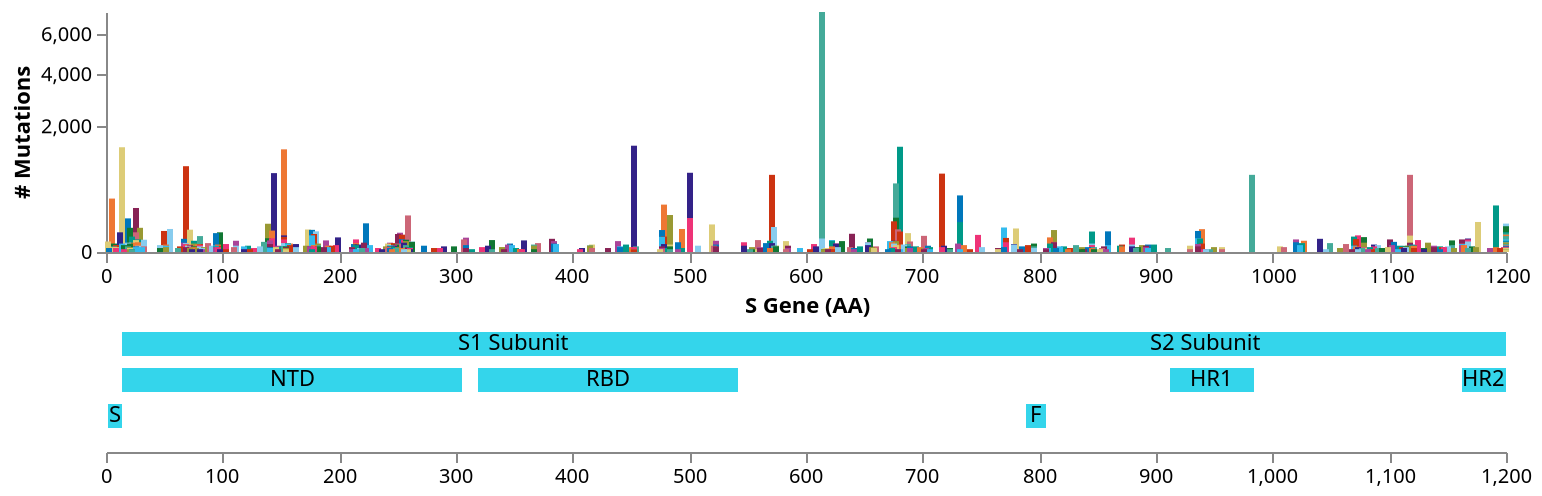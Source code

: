 {
  "$schema": "https://vega.github.io/schema/vega/v5.json",
  "description": "A basic bar chart example, with value labels shown upon mouse hover.",
  "width": 700,
  "height": 220,
  "padding": 5,

  "signals": [
    { "name": "entropyPlotHeight", "value": 120 },
    { "name": "domainPlotHeight", "value": 60 },
    { "name": "domainPlotYRange", "update": "[domainPlotHeight, 0]" },
    { "name": "domainPlotY", "update": "height - domainPlotHeight" },
    { "name": "entropyPlotYRange", "update": "[entropyPlotHeight, 0]" },
    { "name": "totalSequences", "value": 1000 },
    { "name": "posField", "value": 1 },
    {
      "name": "rectWidth",
      "update": "invert('xDetail', 3)"
    },
    { "name": "xRange", "value": [0, 1200] },
    { "name": "xLabel", "value": "S Gene (AA)" },
    { "name": "yLabel", "value": "# Mutations" },
    { "name": "detailDomain" },
    {
      "name": "hoverGroup",
      "value": null,
      "on": [
        {
          "events": "@entropybars:mouseover!",
          "update": "{group: datum.mutation}"
        },
        {
          "events": "@entropybars:mouseout!",
          "update": "null"
        }
      ]
    },
    {
      "name": "clearMutation",
      "value": true,
      "on": [
        {
          "events": "mouseup[!event.item]",
          "update": "true",
          "force": true
        }
      ]
    },
    {
      "name": "shiftMutation",
      "value": false,
      "on": [
        {
          "events": "@entropybars:click",
          "update": "event.shiftKey",
          "force": true
        }
      ]
    },
    {
      "name": "clickedMutation",
      "value": null,
      "on": [
        {
          "events": "@entropybars:click",
          "update": "{group: datum.mutation}",
          "force": true
        }
      ]
    },
    {
      "name": "clearDomain",
      "value": true,
      "on": [{ "events": "window:mousedown", "update": "true", "force": true }]
    },
    {
      "name": "shiftDomain",
      "value": false,
      "on": [
        {
          "events": "@domain_rects:click",
          "update": "event.shiftKey",
          "force": true
        }
      ]
    },
    {
      "name": "clickedDomain",
      "value": null,
      "on": [
        {
          "events": "@domain_rects:click",
          "update": "{name: datum.name}",
          "force": true
        }
      ]
    }
  ],
  "data": [
    {
      "name": "table",
      "format": {
        "type": "json"
      },
      "values": [{"group_id":3,"counts":7286,"mutation":"S|614|D|G","color":"#44aa99","mutationName":"S · D614G","pos":614},{"group_id":1557,"counts":1429,"mutation":"S|452|L|R","color":"#332288","mutationName":"S · L452R","pos":452},{"group_id":161,"counts":1401,"mutation":"S|681|P|H","color":"#009988","mutationName":"S · P681H","pos":681},{"group_id":30,"counts":1388,"mutation":"S|13|S|I","color":"#ddcc77","mutationName":"S · S13I","pos":13},{"group_id":6639,"counts":1333,"mutation":"S|152|W|C","color":"#ee7733","mutationName":"S · W152C","pos":152},{"group_id":157,"counts":931,"mutation":"S|69|HV|-","color":"#cc3311","mutationName":"S · HV69-","pos":69},{"group_id":159,"counts":794,"mutation":"S|501|N|Y","color":"#332288","mutationName":"S · N501Y","pos":501},{"group_id":158,"counts":787,"mutation":"S|144|Y|-","color":"#332288","mutationName":"S · Y144-","pos":144},{"group_id":162,"counts":777,"mutation":"S|716|T|I","color":"#cc3311","mutationName":"S · T716I","pos":716},{"group_id":160,"counts":753,"mutation":"S|570|A|D","color":"#cc3311","mutationName":"S · A570D","pos":570},{"group_id":163,"counts":753,"mutation":"S|982|S|A","color":"#44aa99","mutationName":"S · S982A","pos":982},{"group_id":164,"counts":753,"mutation":"S|1118|D|H","color":"#cc6677","mutationName":"S · D1118H","pos":1118},{"group_id":1244,"counts":595,"mutation":"S|677|Q|H","color":"#44aa99","mutationName":"S · Q677H","pos":677},{"group_id":3754,"counts":405,"mutation":"S|732|T|A","color":"#0077bb","mutationName":"S · T732A","pos":732},{"group_id":78,"counts":361,"mutation":"S|5|L|F","color":"#ee7733","mutationName":"S · L5F","pos":5},{"group_id":4653,"counts":284,"mutation":"S|478|T|K","color":"#ee7733","mutationName":"S · T478K","pos":478},{"group_id":2946,"counts":274,"mutation":"S|1191|K|N","color":"#009988","mutationName":"S · K1191N","pos":1191},{"group_id":1719,"counts":245,"mutation":"S|26|P|S","color":"#882255","mutationName":"S · P26S","pos":26},{"group_id":1895,"counts":173,"mutation":"S|484|E|K","color":"#999933","mutationName":"S · E484K","pos":484},{"group_id":2502,"counts":169,"mutation":"S|258|W|L","color":"#cc6677","mutationName":"S · W258L","pos":258},{"group_id":6868,"counts":149,"mutation":"S|677|Q|P","color":"#117733","mutationName":"S · Q677P","pos":677},{"group_id":704,"counts":146,"mutation":"S|501|N|T","color":"#ee3377","mutationName":"S · N501T","pos":501},{"group_id":2019,"counts":143,"mutation":"S|18|L|F","color":"#0077bb","mutationName":"S · L18F","pos":18},{"group_id":1933,"counts":119,"mutation":"S|675|Q|H","color":"#cc3311","mutationName":"S · Q675H","pos":675},{"group_id":2123,"counts":114,"mutation":"S|1176|V|F","color":"#ddcc77","mutationName":"S · V1176F","pos":1176},{"group_id":7144,"counts":113,"mutation":"S|732|T|S","color":"#009988","mutationName":"S · T732S","pos":732},{"group_id":1036,"counts":104,"mutation":"S|222|A|V","color":"#0077bb","mutationName":"S · A222V","pos":222},{"group_id":77,"counts":102,"mutation":"S|1228|V|L","color":"#88ccee","mutationName":"S · V1228L","pos":1228},{"group_id":2243,"counts":101,"mutation":"S|138|D|Y","color":"#999933","mutationName":"S · D138Y","pos":138},{"group_id":1479,"counts":96,"mutation":"S|520|A|S","color":"#ddcc77","mutationName":"S · A520S","pos":520},{"group_id":4242,"counts":84,"mutation":"S|1202|E|Q","color":"#117733","mutationName":"S · E1202Q","pos":1202},{"group_id":815,"counts":79,"mutation":"S|572|T|I","color":"#88ccee","mutationName":"S · T572I","pos":572},{"group_id":375,"counts":76,"mutation":"S|769|G|V","color":"#33bbee","mutationName":"S · G769V","pos":769},{"group_id":300,"counts":74,"mutation":"S|29|T|I","color":"#999933","mutationName":"S · T29I","pos":29},{"group_id":5936,"counts":74,"mutation":"S|20|T|I","color":"#117733","mutationName":"S · T20I","pos":20},{"group_id":1264,"counts":70,"mutation":"S|780|E|Q","color":"#ddcc77","mutationName":"S · E780Q","pos":780},{"group_id":368,"counts":67,"mutation":"S|54|L|F","color":"#88ccee","mutationName":"S · L54F","pos":54},{"group_id":2729,"counts":67,"mutation":"S|494|S|P","color":"#ee7733","mutationName":"S · S494P","pos":494},{"group_id":1189,"counts":66,"mutation":"S|939|S|F","color":"#ee7733","mutationName":"S · S939F","pos":939},{"group_id":4692,"counts":65,"mutation":"S|679|N|K","color":"#cc6677","mutationName":"S · N679K","pos":679},{"group_id":5235,"counts":64,"mutation":"S|173|Q|K","color":"#ddcc77","mutationName":"S · Q173K","pos":173},{"group_id":7449,"counts":63,"mutation":"S|72|G|R","color":"#ddcc77","mutationName":"S · G72R","pos":72},{"group_id":2021,"counts":62,"mutation":"S|176|L|F","color":"#0077bb","mutationName":"S · L176F","pos":176},{"group_id":315,"counts":61,"mutation":"S|477|S|N","color":"#0077bb","mutationName":"S · S477N","pos":477},{"group_id":1989,"counts":61,"mutation":"S|812|P|L","color":"#999933","mutationName":"S · P812L","pos":812},{"group_id":4652,"counts":58,"mutation":"S|142|G|S","color":"#ee7733","mutationName":"S · G142S","pos":142},{"group_id":1318,"counts":56,"mutation":"S|49|H|Y","color":"#cc3311","mutationName":"S · H49Y","pos":49},{"group_id":7231,"counts":56,"mutation":"S|936|D|N","color":"#0077bb","mutationName":"S · D936N","pos":936},{"group_id":1414,"counts":54,"mutation":"S|859|T|I","color":"#0077bb","mutationName":"S · T859I","pos":859},{"group_id":5296,"counts":54,"mutation":"S|180|E|V","color":"#88ccee","mutationName":"S · E180V","pos":180},{"group_id":172,"counts":53,"mutation":"S|845|A|S","color":"#009988","mutationName":"S · A845S","pos":845},{"group_id":4271,"counts":53,"mutation":"S|681|P|R","color":"#cc3311","mutationName":"S · P681R","pos":681},{"group_id":1462,"counts":50,"mutation":"S|1264|V|L","color":"#009988","mutationName":"S · V1264L","pos":1264},{"group_id":216,"counts":49,"mutation":"S|12|S|F","color":"#332288","mutationName":"S · S12F","pos":12},{"group_id":1149,"counts":49,"mutation":"S|98|S|F","color":"#117733","mutationName":"S · S98F","pos":98},{"group_id":3812,"counts":49,"mutation":"S|26|P|L","color":"#cc6677","mutationName":"S · P26L","pos":26},{"group_id":6325,"counts":47,"mutation":"S|252|G|V","color":"#aa4499","mutationName":"S · G252V","pos":252},{"group_id":31,"counts":45,"mutation":"S|95|T|I","color":"#0077bb","mutationName":"S · T95I","pos":95},{"group_id":1229,"counts":45,"mutation":"S|688|A|V","color":"#ddcc77","mutationName":"S · A688V","pos":688},{"group_id":4927,"counts":43,"mutation":"S|1252|S|F","color":"#44aa99","mutationName":"S · S1252F","pos":1252},{"group_id":111,"counts":42,"mutation":"S|640|S|F","color":"#882255","mutationName":"S · S640F","pos":640},{"group_id":3987,"counts":41,"mutation":"S|178|D|N","color":"#cc3311","mutationName":"S · D178N","pos":178},{"group_id":6605,"counts":41,"mutation":"S|251|P|S","color":"#882255","mutationName":"S · P251S","pos":251},{"group_id":633,"counts":38,"mutation":"S|254|S|F","color":"#cc3311","mutationName":"S · S254F","pos":254},{"group_id":1035,"counts":38,"mutation":"S|1237|M|I","color":"#ee7733","mutationName":"S · M1237I","pos":1237},{"group_id":5743,"counts":37,"mutation":"S|747|T|I","color":"#ee3377","mutationName":"S · T747I","pos":747},{"group_id":1740,"counts":35,"mutation":"S|153|M|I","color":"#332288","mutationName":"S · M153I","pos":153},{"group_id":2214,"counts":35,"mutation":"S|1073|K|N","color":"#ee3377","mutationName":"S · K1073N","pos":1073},{"group_id":2953,"counts":35,"mutation":"S|177|M|I","color":"#33bbee","mutationName":"S · M177I","pos":177},{"group_id":5165,"counts":34,"mutation":"S|1117|T|I","color":"#ddcc77","mutationName":"S · T1117I","pos":1117},{"group_id":3110,"counts":33,"mutation":"S|701|A|V","color":"#cc6677","mutationName":"S · A701V","pos":701},{"group_id":1047,"counts":32,"mutation":"S|80|D|Y","color":"#44aa99","mutationName":"S · D80Y","pos":80},{"group_id":1118,"counts":32,"mutation":"S|1229|M|I","color":"#44aa99","mutationName":"S · M1229I","pos":1229},{"group_id":960,"counts":30,"mutation":"S|22|T|I","color":"#009988","mutationName":"S · T22I","pos":22},{"group_id":5370,"counts":30,"mutation":"S|1070|A|V","color":"#009988","mutationName":"S · A1070V","pos":1070},{"group_id":7126,"counts":30,"mutation":"S|478|T|R","color":"#cc3311","mutationName":"S · T478R","pos":478},{"group_id":1152,"counts":29,"mutation":"S|477|S|R","color":"#33bbee","mutationName":"S · S477R","pos":477},{"group_id":3671,"counts":29,"mutation":"S|152|W|L","color":"#cc3311","mutationName":"S · W152L","pos":152},{"group_id":189,"counts":28,"mutation":"S|1078|A|S","color":"#117733","mutationName":"S · A1078S","pos":1078},{"group_id":1207,"counts":27,"mutation":"S|809|P|S","color":"#ee7733","mutationName":"S · P809S","pos":809},{"group_id":5507,"counts":27,"mutation":"S|198|D|G","color":"#332288","mutationName":"S · D198G","pos":198},{"group_id":463,"counts":26,"mutation":"S|879|A|S","color":"#ee3377","mutationName":"S · A879S","pos":879},{"group_id":2134,"counts":26,"mutation":"S|308|V|L","color":"#aa4499","mutationName":"S · V308L","pos":308},{"group_id":4476,"counts":25,"mutation":"S|771|A|S","color":"#cc3311","mutationName":"S · A771S","pos":771},{"group_id":840,"counts":24,"mutation":"S|936|D|Y","color":"#33bbee","mutationName":"S · D936Y","pos":936},{"group_id":2958,"counts":24,"mutation":"S|138|D|H","color":"#117733","mutationName":"S · D138H","pos":138},{"group_id":4272,"counts":24,"mutation":"S|143|V|F","color":"#ee3377","mutationName":"S · V143F","pos":143},{"group_id":641,"counts":23,"mutation":"S|938|L|F","color":"#009988","mutationName":"S · L938F","pos":938},{"group_id":1284,"counts":23,"mutation":"S|613|Q|H","color":"#88ccee","mutationName":"S · Q613H","pos":613},{"group_id":1637,"counts":23,"mutation":"S|655|H|Y","color":"#117733","mutationName":"S · H655Y","pos":655},{"group_id":3386,"counts":23,"mutation":"S|1167|G|V","color":"#332288","mutationName":"S · G1167V","pos":1167},{"group_id":2826,"counts":22,"mutation":"S|67|A|V","color":"#0077bb","mutationName":"S · A67V","pos":67},{"group_id":3495,"counts":22,"mutation":"S|382|V|L","color":"#882255","mutationName":"S · V382L","pos":382},{"group_id":6282,"counts":22,"mutation":"S|1040|V|F","color":"#332288","mutationName":"S · V1040F","pos":1040},{"group_id":2827,"counts":21,"mutation":"S|253|D|G","color":"#0077bb","mutationName":"S · D253G","pos":253},{"group_id":7055,"counts":21,"mutation":"S|1071|Q|L","color":"#cc3311","mutationName":"S · Q1071L","pos":1071},{"group_id":52,"counts":20,"mutation":"S|307|T|I","color":"#cc6677","mutationName":"S · T307I","pos":307},{"group_id":392,"counts":20,"mutation":"S|1263|P|L","color":"#33bbee","mutationName":"S · P1263L","pos":1263},{"group_id":837,"counts":20,"mutation":"S|215|D|Y","color":"#ee3377","mutationName":"S · D215Y","pos":215},{"group_id":1348,"counts":20,"mutation":"S|1162|P|S","color":"#882255","mutationName":"S · P1162S","pos":1162},{"group_id":1460,"counts":20,"mutation":"S|27|A|S","color":"#009988","mutationName":"S · A27S","pos":27},{"group_id":2093,"counts":20,"mutation":"S|1101|H|Y","color":"#882255","mutationName":"S · H1101Y","pos":1101},{"group_id":3120,"counts":20,"mutation":"S|1020|A|S","color":"#aa4499","mutationName":"S · A1020S","pos":1020},{"group_id":3800,"counts":20,"mutation":"S|152|W|R","color":"#ee3377","mutationName":"S · W152R","pos":152},{"group_id":7781,"counts":20,"mutation":"S|1167|G|A","color":"#ee3377","mutationName":"S · G1167A","pos":1167},{"group_id":1436,"counts":19,"mutation":"S|255|S|F","color":"#ee3377","mutationName":"S · S255F","pos":255},{"group_id":1852,"counts":19,"mutation":"S|257|G|S","color":"#117733","mutationName":"S · G257S","pos":257},{"group_id":3209,"counts":19,"mutation":"S|32|F|L","color":"#88ccee","mutationName":"S · F32L","pos":32},{"group_id":217,"counts":18,"mutation":"S|330|P|S","color":"#117733","mutationName":"S · P330S","pos":330},{"group_id":411,"counts":18,"mutation":"S|1124|G|V","color":"#ee3377","mutationName":"S · G1124V","pos":1124},{"group_id":593,"counts":18,"mutation":"S|558|K|N","color":"#cc6677","mutationName":"S · K558N","pos":558},{"group_id":3867,"counts":18,"mutation":"S|622|V|F","color":"#33bbee","mutationName":"S · V622F","pos":622},{"group_id":7268,"counts":18,"mutation":"S|26|P|H","color":"#ddcc77","mutationName":"S · P26H","pos":26},{"group_id":1226,"counts":17,"mutation":"S|189|L|F","color":"#aa4499","mutationName":"S · L189F","pos":189},{"group_id":3335,"counts":17,"mutation":"S|1153|D|Y","color":"#117733","mutationName":"S · D1153Y","pos":1153},{"group_id":4163,"counts":17,"mutation":"S|141|LGV|-","color":"#aa4499","mutationName":"S · LGV141-","pos":141},{"group_id":7195,"counts":17,"mutation":"S|359|S|N","color":"#332288","mutationName":"S · S359N","pos":359},{"group_id":126,"counts":16,"mutation":"S|76|T|I","color":"#009988","mutationName":"S · T76I","pos":76},{"group_id":871,"counts":16,"mutation":"S|522|A|S","color":"#aa4499","mutationName":"S · A522S","pos":522},{"group_id":1858,"counts":16,"mutation":"S|675|Q|R","color":"#332288","mutationName":"S · Q675R","pos":675},{"group_id":2453,"counts":16,"mutation":"S|111|D|N","color":"#aa4499","mutationName":"S · D111N","pos":111},{"group_id":2530,"counts":16,"mutation":"S|622|V|I","color":"#009988","mutationName":"S · V622I","pos":622},{"group_id":4293,"counts":16,"mutation":"S|1027|T|I","color":"#ee7733","mutationName":"S · T1027I","pos":1027},{"group_id":6946,"counts":16,"mutation":"S|1236|C|S","color":"#009988","mutationName":"S · C1236S","pos":1236},{"group_id":7758,"counts":16,"mutation":"S|569|I|F","color":"#009988","mutationName":"S · I569F","pos":569},{"group_id":724,"counts":15,"mutation":"S|672|A|V","color":"#33bbee","mutationName":"S · A672V","pos":672},{"group_id":1117,"counts":15,"mutation":"S|439|N|K","color":"#aa4499","mutationName":"S · N439K","pos":439},{"group_id":2022,"counts":15,"mutation":"S|583|E|D","color":"#ddcc77","mutationName":"S · E583D","pos":583},{"group_id":2654,"counts":15,"mutation":"S|631|P|S","color":"#117733","mutationName":"S · P631S","pos":631},{"group_id":3425,"counts":15,"mutation":"S|384|P|L","color":"#aa4499","mutationName":"S · P384L","pos":384},{"group_id":3902,"counts":15,"mutation":"S|677|Q|R","color":"#999933","mutationName":"S · Q677R","pos":677},{"group_id":7156,"counts":15,"mutation":"S|257|G|V","color":"#999933","mutationName":"S · G257V","pos":257},{"group_id":251,"counts":14,"mutation":"S|262|A|S","color":"#88ccee","mutationName":"S · A262S","pos":262},{"group_id":928,"counts":14,"mutation":"S|1219|G|C","color":"#0077bb","mutationName":"S · G1219C","pos":1219},{"group_id":3091,"counts":14,"mutation":"S|2|F|L","color":"#ddcc77","mutationName":"S · F2L","pos":2},{"group_id":4407,"counts":14,"mutation":"S|689|S|I","color":"#cc6677","mutationName":"S · S689I","pos":689},{"group_id":6899,"counts":14,"mutation":"S|1168|D|G","color":"#88ccee","mutationName":"S · D1168G","pos":1168},{"group_id":39,"counts":13,"mutation":"S|1219|G|V","color":"#33bbee","mutationName":"S · G1219V","pos":1219},{"group_id":369,"counts":13,"mutation":"S|1104|V|L","color":"#0077bb","mutationName":"S · V1104L","pos":1104},{"group_id":1029,"counts":13,"mutation":"S|812|P|S","color":"#cc6677","mutationName":"S · P812S","pos":812},{"group_id":6318,"counts":13,"mutation":"S|263|A|S","color":"#117733","mutationName":"S · A263S","pos":263},{"group_id":6933,"counts":13,"mutation":"S|136|C|G","color":"#44aa99","mutationName":"S · C136G","pos":136},{"group_id":526,"counts":12,"mutation":"S|1020|A|V","color":"#0077bb","mutationName":"S · A1020V","pos":1020},{"group_id":839,"counts":12,"mutation":"S|547|T|I","color":"#ee3377","mutationName":"S · T547I","pos":547},{"group_id":1227,"counts":12,"mutation":"S|772|V|I","color":"#ee3377","mutationName":"S · V772I","pos":772},{"group_id":2471,"counts":12,"mutation":"S|653|A|V","color":"#ee3377","mutationName":"S · A653V","pos":653},{"group_id":2477,"counts":12,"mutation":"S|27|A|V","color":"#ee7733","mutationName":"S · A27V","pos":27},{"group_id":2988,"counts":12,"mutation":"S|1243|C|F","color":"#999933","mutationName":"S · C1243F","pos":1243},{"group_id":3935,"counts":12,"mutation":"S|654|E|Q","color":"#88ccee","mutationName":"S · E654Q","pos":654},{"group_id":5214,"counts":12,"mutation":"S|813|S|I","color":"#882255","mutationName":"S · S813I","pos":813},{"group_id":6840,"counts":12,"mutation":"S|490|F|S","color":"#0077bb","mutationName":"S · F490S","pos":490},{"group_id":6886,"counts":12,"mutation":"S|674|Y|F","color":"#ee7733","mutationName":"S · Y674F","pos":674},{"group_id":2270,"counts":11,"mutation":"S|221|S|L","color":"#882255","mutationName":"S · S221L","pos":221},{"group_id":3254,"counts":11,"mutation":"S|1118|D|Y","color":"#882255","mutationName":"S · D1118Y","pos":1118},{"group_id":3396,"counts":11,"mutation":"S|256|S|L","color":"#332288","mutationName":"S · S256L","pos":256},{"group_id":3805,"counts":11,"mutation":"S|22|T|N","color":"#ee7733","mutationName":"S · T22N","pos":22},{"group_id":4307,"counts":11,"mutation":"S|243|A|S","color":"#aa4499","mutationName":"S · A243S","pos":243},{"group_id":4603,"counts":11,"mutation":"S|67|A|S","color":"#aa4499","mutationName":"S · A67S","pos":67},{"group_id":4981,"counts":11,"mutation":"S|1078|A|T","color":"#999933","mutationName":"S · A1078T","pos":1078},{"group_id":5524,"counts":11,"mutation":"S|19|T|I","color":"#88ccee","mutationName":"S · T19I","pos":19},{"group_id":7226,"counts":11,"mutation":"S|1133|V|A","color":"#999933","mutationName":"S · V1133A","pos":1133},{"group_id":90,"counts":10,"mutation":"S|153|M|T","color":"#88ccee","mutationName":"S · M153T","pos":153},{"group_id":1504,"counts":10,"mutation":"S|215|D|G","color":"#ee7733","mutationName":"S · D215G","pos":215},{"group_id":1667,"counts":10,"mutation":"S|69|H|Y","color":"#88ccee","mutationName":"S · H69Y","pos":69},{"group_id":2472,"counts":10,"mutation":"S|570|A|V","color":"#332288","mutationName":"S · A570V","pos":570},{"group_id":4184,"counts":10,"mutation":"S|245|H|Y","color":"#cc3311","mutationName":"S · H245Y","pos":245},{"group_id":6157,"counts":10,"mutation":"S|88|D|H","color":"#cc6677","mutationName":"S · D88H","pos":88},{"group_id":6878,"counts":10,"mutation":"S|1026|A|S","color":"#009988","mutationName":"S · A1026S","pos":1026},{"group_id":6880,"counts":10,"mutation":"S|565|F|L","color":"#0077bb","mutationName":"S · F565L","pos":565},{"group_id":7414,"counts":10,"mutation":"S|1050|M|I","color":"#44aa99","mutationName":"S · M1050I","pos":1050},{"group_id":7666,"counts":10,"mutation":"S|370|N|S","color":"#cc6677","mutationName":"S · N370S","pos":370},{"group_id":7996,"counts":10,"mutation":"S|156|E|V","color":"#009988","mutationName":"S · E156V","pos":156},{"group_id":62,"counts":9,"mutation":"S|181|G|V","color":"#999933","mutationName":"S · G181V","pos":181},{"group_id":374,"counts":9,"mutation":"S|1162|P|L","color":"#cc6677","mutationName":"S · P1162L","pos":1162},{"group_id":1154,"counts":9,"mutation":"S|626|A|S","color":"#ee3377","mutationName":"S · A626S","pos":626},{"group_id":1365,"counts":9,"mutation":"S|731|M|I","color":"#aa4499","mutationName":"S · M731I","pos":731},{"group_id":1375,"counts":9,"mutation":"S|846|A|V","color":"#88ccee","mutationName":"S · A846V","pos":846},{"group_id":1547,"counts":9,"mutation":"S|940|S|F","color":"#cc3311","mutationName":"S · S940F","pos":940},{"group_id":1584,"counts":9,"mutation":"S|796|D|Y","color":"#117733","mutationName":"S · D796Y","pos":796},{"group_id":1689,"counts":9,"mutation":"S|75|G|V","color":"#999933","mutationName":"S · G75V","pos":75},{"group_id":1692,"counts":9,"mutation":"S|346|R|K","color":"#0077bb","mutationName":"S · R346K","pos":346},{"group_id":1706,"counts":9,"mutation":"S|241|LLA|-","color":"#ddcc77","mutationName":"S · LLA241-","pos":241},{"group_id":1731,"counts":9,"mutation":"S|384|P|S","color":"#0077bb","mutationName":"S · P384S","pos":384},{"group_id":1934,"counts":9,"mutation":"S|21|R|I","color":"#117733","mutationName":"S · R21I","pos":21},{"group_id":2090,"counts":9,"mutation":"S|157|F|L","color":"#ee7733","mutationName":"S · F157L","pos":157},{"group_id":2904,"counts":9,"mutation":"S|626|A|V","color":"#332288","mutationName":"S · A626V","pos":626},{"group_id":3049,"counts":9,"mutation":"S|676|T|I","color":"#88ccee","mutationName":"S · T676I","pos":676},{"group_id":3253,"counts":9,"mutation":"S|14|Q|H","color":"#33bbee","mutationName":"S · Q14H","pos":14},{"group_id":5578,"counts":9,"mutation":"S|251|P|H","color":"#cc6677","mutationName":"S · P251H","pos":251},{"group_id":7917,"counts":9,"mutation":"S|809|P|L","color":"#009988","mutationName":"S · P809L","pos":809},{"group_id":8284,"counts":9,"mutation":"S|6|V|I","color":"#117733","mutationName":"S · V6I","pos":6},{"group_id":8288,"counts":9,"mutation":"S|156|E|Q","color":"#33bbee","mutationName":"S · E156Q","pos":156},{"group_id":143,"counts":8,"mutation":"S|778|T|I","color":"#332288","mutationName":"S · T778I","pos":778},{"group_id":474,"counts":8,"mutation":"S|141|LGVY|-","color":"#882255","mutationName":"S · LGVY141-","pos":141},{"group_id":1258,"counts":8,"mutation":"S|687|V|I","color":"#44aa99","mutationName":"S · V687I","pos":687},{"group_id":1272,"counts":8,"mutation":"S|1163|D|Y","color":"#33bbee","mutationName":"S · D1163Y","pos":1163},{"group_id":1911,"counts":8,"mutation":"S|1063|L|F","color":"#cc6677","mutationName":"S · L1063F","pos":1063},{"group_id":1998,"counts":8,"mutation":"S|936|D|H","color":"#aa4499","mutationName":"S · D936H","pos":936},{"group_id":3327,"counts":8,"mutation":"S|213|V|L","color":"#0077bb","mutationName":"S · V213L","pos":213},{"group_id":5720,"counts":8,"mutation":"S|479|P|S","color":"#332288","mutationName":"S · P479S","pos":479},{"group_id":6068,"counts":8,"mutation":"S|1239|S|T","color":"#44aa99","mutationName":"S · S1239T","pos":1239},{"group_id":6820,"counts":8,"mutation":"S|607|Q|H","color":"#ee3377","mutationName":"S · Q607H","pos":607},{"group_id":6927,"counts":8,"mutation":"S|102|R|S","color":"#ee3377","mutationName":"S · R102S","pos":102},{"group_id":7543,"counts":8,"mutation":"S|385|T|I","color":"#33bbee","mutationName":"S · T385I","pos":385},{"group_id":7586,"counts":8,"mutation":"S|163|A|S","color":"#332288","mutationName":"S · A163S","pos":163},{"group_id":8012,"counts":8,"mutation":"S|69|H|Q","color":"#ee3377","mutationName":"S · H69Q","pos":69},{"group_id":8129,"counts":8,"mutation":"S|80|D|A","color":"#cc3311","mutationName":"S · D80A","pos":80},{"group_id":420,"counts":7,"mutation":"S|344|A|S","color":"#aa4499","mutationName":"S · A344S","pos":344},{"group_id":471,"counts":7,"mutation":"S|367|V|F","color":"#44aa99","mutationName":"S · V367F","pos":367},{"group_id":580,"counts":7,"mutation":"S|899|A|S","color":"#009988","mutationName":"S · A899S","pos":899},{"group_id":738,"counts":7,"mutation":"S|215|D|H","color":"#cc3311","mutationName":"S · D215H","pos":215},{"group_id":1356,"counts":7,"mutation":"S|70|V|F","color":"#ee7733","mutationName":"S · V70F","pos":70},{"group_id":1863,"counts":7,"mutation":"S|484|E|Q","color":"#ddcc77","mutationName":"S · E484Q","pos":484},{"group_id":2108,"counts":7,"mutation":"S|216|L|F","color":"#332288","mutationName":"S · L216F","pos":216},{"group_id":2448,"counts":7,"mutation":"S|96|E|D","color":"#ee7733","mutationName":"S · E96D","pos":96},{"group_id":2691,"counts":7,"mutation":"S|681|P|L","color":"#ee7733","mutationName":"S · P681L","pos":681},{"group_id":3042,"counts":7,"mutation":"S|78|R|M","color":"#ee7733","mutationName":"S · R78M","pos":78},{"group_id":3262,"counts":7,"mutation":"S|1120|T|I","color":"#0077bb","mutationName":"S · T1120I","pos":1120},{"group_id":3550,"counts":7,"mutation":"S|522|A|V","color":"#0077bb","mutationName":"S · A522V","pos":522},{"group_id":3611,"counts":7,"mutation":"S|684|A|V","color":"#88ccee","mutationName":"S · A684V","pos":684},{"group_id":3726,"counts":7,"mutation":"S|446|G|V","color":"#009988","mutationName":"S · G446V","pos":446},{"group_id":4093,"counts":7,"mutation":"S|879|A|V","color":"#88ccee","mutationName":"S · A879V","pos":879},{"group_id":5009,"counts":7,"mutation":"S|1087|A|S","color":"#332288","mutationName":"S · A1087S","pos":1087},{"group_id":5778,"counts":7,"mutation":"S|871|A|V","color":"#cc3311","mutationName":"S · A871V","pos":871},{"group_id":6983,"counts":7,"mutation":"S|779|Q|R","color":"#88ccee","mutationName":"S · Q779R","pos":779},{"group_id":7672,"counts":7,"mutation":"S|249|L|S","color":"#117733","mutationName":"S · L249S","pos":249},{"group_id":7714,"counts":7,"mutation":"S|52|Q|R","color":"#ee7733","mutationName":"S · Q52R","pos":52},{"group_id":8130,"counts":7,"mutation":"S|417|K|N","color":"#ddcc77","mutationName":"S · K417N","pos":417},{"group_id":8153,"counts":7,"mutation":"S|893|A|S","color":"#0077bb","mutationName":"S · A893S","pos":893},{"group_id":762,"counts":6,"mutation":"S|47|V|I","color":"#88ccee","mutationName":"S · V47I","pos":47},{"group_id":879,"counts":6,"mutation":"S|831|A|V","color":"#44aa99","mutationName":"S · A831V","pos":831},{"group_id":979,"counts":6,"mutation":"S|72|G|W","color":"#882255","mutationName":"S · G72W","pos":72},{"group_id":1698,"counts":6,"mutation":"S|791|T|I","color":"#cc3311","mutationName":"S · T791I","pos":791},{"group_id":1756,"counts":6,"mutation":"S|9|P|L","color":"#999933","mutationName":"S · P9L","pos":9},{"group_id":1783,"counts":6,"mutation":"S|197|I|V","color":"#ee3377","mutationName":"S · I197V","pos":197},{"group_id":1890,"counts":6,"mutation":"S|309|E|Q","color":"#0077bb","mutationName":"S · E309Q","pos":309},{"group_id":2207,"counts":6,"mutation":"S|859|T|N","color":"#33bbee","mutationName":"S · T859N","pos":859},{"group_id":2755,"counts":6,"mutation":"S|1091|R|H","color":"#88ccee","mutationName":"S · R1091H","pos":1091},{"group_id":2874,"counts":6,"mutation":"S|1163|D|G","color":"#aa4499","mutationName":"S · D1163G","pos":1163},{"group_id":2979,"counts":6,"mutation":"S|214|R|L","color":"#009988","mutationName":"S · R214L","pos":214},{"group_id":3138,"counts":6,"mutation":"S|678|T|I","color":"#ddcc77","mutationName":"S · T678I","pos":678},{"group_id":3599,"counts":6,"mutation":"S|348|A|S","color":"#33bbee","mutationName":"S · A348S","pos":348},{"group_id":4150,"counts":6,"mutation":"S|181|G|A","color":"#44aa99","mutationName":"S · G181A","pos":181},{"group_id":4386,"counts":6,"mutation":"S|1235|C|F","color":"#0077bb","mutationName":"S · C1235F","pos":1235},{"group_id":4552,"counts":6,"mutation":"S|735|S|L","color":"#ee7733","mutationName":"S · S735L","pos":735},{"group_id":4588,"counts":6,"mutation":"S|1164|V|I","color":"#ee7733","mutationName":"S · V1164I","pos":1164},{"group_id":4667,"counts":6,"mutation":"S|257|G|D","color":"#44aa99","mutationName":"S · G257D","pos":257},{"group_id":4714,"counts":6,"mutation":"S|227|V|L","color":"#33bbee","mutationName":"S · V227L","pos":227},{"group_id":5029,"counts":6,"mutation":"S|178|D|G","color":"#ee7733","mutationName":"S · D178G","pos":178},{"group_id":5344,"counts":6,"mutation":"S|16|V|F","color":"#117733","mutationName":"S · V16F","pos":16},{"group_id":5460,"counts":6,"mutation":"S|1103|F|L","color":"#aa4499","mutationName":"S · F1103L","pos":1103},{"group_id":5834,"counts":6,"mutation":"S|654|E|K","color":"#332288","mutationName":"S · E654K","pos":654},{"group_id":6226,"counts":6,"mutation":"S|888|F|L","color":"#999933","mutationName":"S · F888L","pos":888},{"group_id":7118,"counts":6,"mutation":"S|1153|D|G","color":"#44aa99","mutationName":"S · D1153G","pos":1153},{"group_id":7269,"counts":6,"mutation":"S|8|L|F","color":"#cc3311","mutationName":"S · L8F","pos":8},{"group_id":7280,"counts":6,"mutation":"S|1023|N|S","color":"#33bbee","mutationName":"S · N1023S","pos":1023},{"group_id":7502,"counts":6,"mutation":"S|157|F|S","color":"#cc3311","mutationName":"S · F157S","pos":157},{"group_id":7673,"counts":6,"mutation":"S|1121|F|L","color":"#009988","mutationName":"S · F1121L","pos":1121},{"group_id":7692,"counts":6,"mutation":"S|846|A|G","color":"#ee3377","mutationName":"S · A846G","pos":846},{"group_id":8152,"counts":6,"mutation":"S|246|R|I","color":"#ee3377","mutationName":"S · R246I","pos":246},{"group_id":8187,"counts":6,"mutation":"S|244|L|S","color":"#33bbee","mutationName":"S · L244S","pos":244},{"group_id":8345,"counts":6,"mutation":"S|80|D|F","color":"#ee3377","mutationName":"S · D80F","pos":80},{"group_id":503,"counts":5,"mutation":"S|1114|I|T","color":"#44aa99","mutationName":"S · I1114T","pos":1114},{"group_id":1186,"counts":5,"mutation":"S|272|P|L","color":"#0077bb","mutationName":"S · P272L","pos":272},{"group_id":1199,"counts":5,"mutation":"S|90|V|F","color":"#88ccee","mutationName":"S · V90F","pos":90},{"group_id":1218,"counts":5,"mutation":"S|1122|V|L","color":"#ee7733","mutationName":"S · V1122L","pos":1122},{"group_id":1265,"counts":5,"mutation":"S|1251|G|V","color":"#88ccee","mutationName":"S · G1251V","pos":1251},{"group_id":1332,"counts":5,"mutation":"S|1203|L|F","color":"#999933","mutationName":"S · L1203F","pos":1203},{"group_id":1545,"counts":5,"mutation":"S|508|Y|H","color":"#88ccee","mutationName":"S · Y508H","pos":508},{"group_id":2013,"counts":5,"mutation":"S|28|Y|H","color":"#88ccee","mutationName":"S · Y28H","pos":28},{"group_id":2094,"counts":5,"mutation":"S|575|A|S","color":"#999933","mutationName":"S · A575S","pos":575},{"group_id":2248,"counts":5,"mutation":"S|1259|D|Y","color":"#ddcc77","mutationName":"S · D1259Y","pos":1259},{"group_id":2393,"counts":5,"mutation":"S|929|S|I","color":"#ddcc77","mutationName":"S · S929I","pos":929},{"group_id":2509,"counts":5,"mutation":"S|71|S|F","color":"#88ccee","mutationName":"S · S71F","pos":71},{"group_id":2737,"counts":5,"mutation":"S|704|S|L","color":"#0077bb","mutationName":"S · S704L","pos":704},{"group_id":2890,"counts":5,"mutation":"S|892|A|S","color":"#882255","mutationName":"S · A892S","pos":892},{"group_id":3841,"counts":5,"mutation":"S|96|E|G","color":"#cc3311","mutationName":"S · E96G","pos":96},{"group_id":4013,"counts":5,"mutation":"S|112|S|L","color":"#88ccee","mutationName":"S · S112L","pos":112},{"group_id":4359,"counts":5,"mutation":"S|190|R|S","color":"#ee7733","mutationName":"S · R190S","pos":190},{"group_id":4395,"counts":5,"mutation":"S|1251|G|R","color":"#332288","mutationName":"S · G1251R","pos":1251},{"group_id":4427,"counts":5,"mutation":"S|52|Q|H","color":"#33bbee","mutationName":"S · Q52H","pos":52},{"group_id":4451,"counts":5,"mutation":"S|584|I|V","color":"#882255","mutationName":"S · I584V","pos":584},{"group_id":4520,"counts":5,"mutation":"S|1237|M|V","color":"#ee3377","mutationName":"S · M1237V","pos":1237},{"group_id":4843,"counts":5,"mutation":"S|1116|T|N","color":"#999933","mutationName":"S · T1116N","pos":1116},{"group_id":4873,"counts":5,"mutation":"S|1069|P|S","color":"#0077bb","mutationName":"S · P1069S","pos":1069},{"group_id":4954,"counts":5,"mutation":"S|521|P|S","color":"#cc6677","mutationName":"S · P521S","pos":521},{"group_id":5018,"counts":5,"mutation":"S|247|S|N","color":"#332288","mutationName":"S · S247N","pos":247},{"group_id":5186,"counts":5,"mutation":"S|547|T|K","color":"#332288","mutationName":"S · T547K","pos":547},{"group_id":5236,"counts":5,"mutation":"S|1070|A|S","color":"#33bbee","mutationName":"S · A1070S","pos":1070},{"group_id":5246,"counts":5,"mutation":"S|1242|S|I","color":"#117733","mutationName":"S · S1242I","pos":1242},{"group_id":5280,"counts":5,"mutation":"S|193|V|L","color":"#cc3311","mutationName":"S · V193L","pos":193},{"group_id":5318,"counts":5,"mutation":"S|573|T|I","color":"#44aa99","mutationName":"S · T573I","pos":573},{"group_id":5415,"counts":5,"mutation":"S|719|T|I","color":"#332288","mutationName":"S · T719I","pos":719},{"group_id":5517,"counts":5,"mutation":"S|414|Q|R","color":"#117733","mutationName":"S · Q414R","pos":414},{"group_id":5872,"counts":5,"mutation":"S|870|I|V","color":"#009988","mutationName":"S · I870V","pos":870},{"group_id":6065,"counts":5,"mutation":"S|1109|F|I","color":"#009988","mutationName":"S · F1109I","pos":1109},{"group_id":6461,"counts":5,"mutation":"S|1139|D|N","color":"#aa4499","mutationName":"S · D1139N","pos":1139},{"group_id":6537,"counts":5,"mutation":"S|148|N|T","color":"#aa4499","mutationName":"S · N148T","pos":148},{"group_id":7071,"counts":5,"mutation":"S|171|V|F","color":"#999933","mutationName":"S · V171F","pos":171},{"group_id":7214,"counts":5,"mutation":"S|95|T|N","color":"#33bbee","mutationName":"S · T95N","pos":95},{"group_id":7428,"counts":5,"mutation":"S|367|V|L","color":"#999933","mutationName":"S · V367L","pos":367},{"group_id":8041,"counts":5,"mutation":"S|1233|M|L","color":"#aa4499","mutationName":"S · M1233L","pos":1233},{"group_id":8044,"counts":5,"mutation":"S|1239|S|G","color":"#88ccee","mutationName":"S · S1239G","pos":1239},{"group_id":8244,"counts":5,"mutation":"S|414|Q|K","color":"#44aa99","mutationName":"S · Q414K","pos":414},{"group_id":8263,"counts":5,"mutation":"S|1266|K|R","color":"#ee7733","mutationName":"S · K1266R","pos":1266},{"group_id":8276,"counts":5,"mutation":"S|121|N|D","color":"#009988","mutationName":"S · N121D","pos":121},{"group_id":8299,"counts":5,"mutation":"S|415|T|A","color":"#999933","mutationName":"S · T415A","pos":415},{"group_id":8381,"counts":5,"mutation":"S|327|V|I","color":"#332288","mutationName":"S · V327I","pos":327},{"group_id":22,"counts":4,"mutation":"S|477|S|G","color":"#882255","mutationName":"S · S477G","pos":477},{"group_id":425,"counts":4,"mutation":"S|1247|C|F","color":"#33bbee","mutationName":"S · C1247F","pos":1247},{"group_id":731,"counts":4,"mutation":"S|822|L|F","color":"#009988","mutationName":"S · L822F","pos":822},{"group_id":1155,"counts":4,"mutation":"S|1150|E|D","color":"#88ccee","mutationName":"S · E1150D","pos":1150},{"group_id":1300,"counts":4,"mutation":"S|299|T|I","color":"#117733","mutationName":"S · T299I","pos":299},{"group_id":1481,"counts":4,"mutation":"S|118|L|F","color":"#33bbee","mutationName":"S · L118F","pos":118},{"group_id":1813,"counts":4,"mutation":"S|856|N|S","color":"#882255","mutationName":"S · N856S","pos":856},{"group_id":2064,"counts":4,"mutation":"S|574|D|Y","color":"#117733","mutationName":"S · D574Y","pos":574},{"group_id":2160,"counts":4,"mutation":"S|6|V|F","color":"#44aa99","mutationName":"S · V6F","pos":6},{"group_id":2266,"counts":4,"mutation":"S|151|S|I","color":"#009988","mutationName":"S · S151I","pos":151},{"group_id":2482,"counts":4,"mutation":"S|240|T|I","color":"#999933","mutationName":"S · T240I","pos":240},{"group_id":2559,"counts":4,"mutation":"S|1230|V|L","color":"#999933","mutationName":"S · V1230L","pos":1230},{"group_id":2577,"counts":4,"mutation":"S|818|I|V","color":"#33bbee","mutationName":"S · I818V","pos":818},{"group_id":3291,"counts":4,"mutation":"S|72|G|V","color":"#cc6677","mutationName":"S · G72V","pos":72},{"group_id":3385,"counts":4,"mutation":"S|660|Y|F","color":"#cc6677","mutationName":"S · Y660F","pos":660},{"group_id":3562,"counts":4,"mutation":"S|25|P|S","color":"#0077bb","mutationName":"S · P25S","pos":25},{"group_id":3591,"counts":4,"mutation":"S|623|A|S","color":"#ee7733","mutationName":"S · A623S","pos":623},{"group_id":3868,"counts":4,"mutation":"S|441|L|I","color":"#33bbee","mutationName":"S · L441I","pos":441},{"group_id":4005,"counts":4,"mutation":"S|483|V|F","color":"#117733","mutationName":"S · V483F","pos":483},{"group_id":4065,"counts":4,"mutation":"S|647|A|S","color":"#009988","mutationName":"S · A647S","pos":647},{"group_id":4155,"counts":4,"mutation":"S|289|V|I","color":"#332288","mutationName":"S · V289I","pos":289},{"group_id":4402,"counts":4,"mutation":"S|1071|Q|H","color":"#ee7733","mutationName":"S · Q1071H","pos":1071},{"group_id":4431,"counts":4,"mutation":"S|153|M|V","color":"#44aa99","mutationName":"S · M153V","pos":153},{"group_id":4452,"counts":4,"mutation":"S|687|V|L","color":"#117733","mutationName":"S · V687L","pos":687},{"group_id":4505,"counts":4,"mutation":"S|1006|T|I","color":"#ddcc77","mutationName":"S · T1006I","pos":1006},{"group_id":4592,"counts":4,"mutation":"S|80|D|N","color":"#88ccee","mutationName":"S · D80N","pos":80},{"group_id":4615,"counts":4,"mutation":"S|1144|E|Q","color":"#009988","mutationName":"S · E1144Q","pos":1144},{"group_id":4791,"counts":4,"mutation":"S|1171|G|S","color":"#117733","mutationName":"S · G1171S","pos":1171},{"group_id":4874,"counts":4,"mutation":"S|796|D|N","color":"#44aa99","mutationName":"S · D796N","pos":796},{"group_id":5118,"counts":4,"mutation":"S|455|L|F","color":"#44aa99","mutationName":"S · L455F","pos":455},{"group_id":5204,"counts":4,"mutation":"S|33|T|I","color":"#cc6677","mutationName":"S · T33I","pos":33},{"group_id":5325,"counts":4,"mutation":"S|174|P|S","color":"#882255","mutationName":"S · P174S","pos":174},{"group_id":5537,"counts":4,"mutation":"S|181|G|R","color":"#117733","mutationName":"S · G181R","pos":181},{"group_id":5765,"counts":4,"mutation":"S|1244|L|F","color":"#cc6677","mutationName":"S · L1244F","pos":1244},{"group_id":5962,"counts":4,"mutation":"S|1208|Q|H","color":"#882255","mutationName":"S · Q1208H","pos":1208},{"group_id":5974,"counts":4,"mutation":"S|243|AL|-","color":"#882255","mutationName":"S · AL243-","pos":243},{"group_id":6195,"counts":4,"mutation":"S|64|W|R","color":"#cc3311","mutationName":"S · W64R","pos":64},{"group_id":6430,"counts":4,"mutation":"S|690|Q|R","color":"#0077bb","mutationName":"S · Q690R","pos":690},{"group_id":6476,"counts":4,"mutation":"S|879|A|T","color":"#332288","mutationName":"S · A879T","pos":879},{"group_id":6497,"counts":4,"mutation":"S|1260|D|Y","color":"#aa4499","mutationName":"S · D1260Y","pos":1260},{"group_id":6941,"counts":4,"mutation":"S|245|H|N","color":"#009988","mutationName":"S · H245N","pos":245},{"group_id":7112,"counts":4,"mutation":"S|1210|I|V","color":"#aa4499","mutationName":"S · I1210V","pos":1210},{"group_id":7177,"counts":4,"mutation":"S|694|A|V","color":"#009988","mutationName":"S · A694V","pos":694},{"group_id":7566,"counts":4,"mutation":"S|1087|A|G","color":"#ee3377","mutationName":"S · A1087G","pos":1087},{"group_id":7674,"counts":4,"mutation":"S|608|V|I","color":"#332288","mutationName":"S · V608I","pos":608},{"group_id":7720,"counts":4,"mutation":"S|175|F|S","color":"#aa4499","mutationName":"S · F175S","pos":175},{"group_id":7744,"counts":4,"mutation":"S|179|L|I","color":"#ee3377","mutationName":"S · L179I","pos":179},{"group_id":7812,"counts":4,"mutation":"S|871|A|S","color":"#ee7733","mutationName":"S · A871S","pos":871},{"group_id":7904,"counts":4,"mutation":"S|936|D|G","color":"#882255","mutationName":"S · D936G","pos":936},{"group_id":7925,"counts":4,"mutation":"S|786|K|R","color":"#0077bb","mutationName":"S · K786R","pos":786},{"group_id":7950,"counts":4,"mutation":"S|522|A|P","color":"#882255","mutationName":"S · A522P","pos":522},{"group_id":8051,"counts":4,"mutation":"S|154|E|A","color":"#117733","mutationName":"S · E154A","pos":154},{"group_id":8173,"counts":4,"mutation":"S|95|T|S","color":"#009988","mutationName":"S · T95S","pos":95},{"group_id":8212,"counts":4,"mutation":"S|1245|K|R","color":"#0077bb","mutationName":"S · K1245R","pos":1245},{"group_id":8274,"counts":4,"mutation":"S|19|T|R","color":"#44aa99","mutationName":"S · T19R","pos":19},{"group_id":8301,"counts":4,"mutation":"S|1114|I|V","color":"#117733","mutationName":"S · I1114V","pos":1114},{"group_id":8342,"counts":4,"mutation":"S|75|G|A","color":"#117733","mutationName":"S · G75A","pos":75},{"group_id":8398,"counts":4,"mutation":"S|132|E|Q","color":"#88ccee","mutationName":"S · E132Q","pos":132},{"group_id":226,"counts":3,"mutation":"S|1146|D|Y","color":"#cc3311","mutationName":"S · D1146Y","pos":1146},{"group_id":327,"counts":3,"mutation":"S|163|A|V","color":"#88ccee","mutationName":"S · A163V","pos":163},{"group_id":345,"counts":3,"mutation":"S|9|P|S","color":"#ddcc77","mutationName":"S · P9S","pos":9},{"group_id":367,"counts":3,"mutation":"S|51|T|I","color":"#999933","mutationName":"S · T51I","pos":51},{"group_id":505,"counts":3,"mutation":"S|146|H|Y","color":"#cc6677","mutationName":"S · H146Y","pos":146},{"group_id":754,"counts":3,"mutation":"S|846|A|S","color":"#332288","mutationName":"S · A846S","pos":846},{"group_id":982,"counts":3,"mutation":"S|884|S|F","color":"#117733","mutationName":"S · S884F","pos":884},{"group_id":1024,"counts":3,"mutation":"S|1250|C|F","color":"#ee3377","mutationName":"S · C1250F","pos":1250},{"group_id":1126,"counts":3,"mutation":"S|1084|D|Y","color":"#009988","mutationName":"S · D1084Y","pos":1084},{"group_id":1865,"counts":3,"mutation":"S|140|F|-","color":"#cc6677","mutationName":"S · F140-","pos":140},{"group_id":2206,"counts":3,"mutation":"S|210|I|-","color":"#ddcc77","mutationName":"S · I210-","pos":210},{"group_id":2319,"counts":3,"mutation":"S|1192|N|T","color":"#ee7733","mutationName":"S · N1192T","pos":1192},{"group_id":2536,"counts":3,"mutation":"S|957|Q|L","color":"#ddcc77","mutationName":"S · Q957L","pos":957},{"group_id":2646,"counts":3,"mutation":"S|323|T|I","color":"#ee3377","mutationName":"S · T323I","pos":323},{"group_id":2697,"counts":3,"mutation":"S|145|Y|H","color":"#117733","mutationName":"S · Y145H","pos":145},{"group_id":2875,"counts":3,"mutation":"S|1260|D|N","color":"#882255","mutationName":"S · D1260N","pos":1260},{"group_id":2907,"counts":3,"mutation":"S|1079|P|S","color":"#cc6677","mutationName":"S · P1079S","pos":1079},{"group_id":3041,"counts":3,"mutation":"S|892|A|V","color":"#aa4499","mutationName":"S · A892V","pos":892},{"group_id":3272,"counts":3,"mutation":"S|554|E|D","color":"#999933","mutationName":"S · E554D","pos":554},{"group_id":3303,"counts":3,"mutation":"S|25|P|L","color":"#aa4499","mutationName":"S · P25L","pos":25},{"group_id":3369,"counts":3,"mutation":"S|450|N|K","color":"#ee7733","mutationName":"S · N450K","pos":450},{"group_id":3389,"counts":3,"mutation":"S|146|H|Q","color":"#999933","mutationName":"S · H146Q","pos":146},{"group_id":3406,"counts":3,"mutation":"S|698|S|L","color":"#ee7733","mutationName":"S · S698L","pos":698},{"group_id":3452,"counts":3,"mutation":"S|142|G|V","color":"#cc3311","mutationName":"S · G142V","pos":142},{"group_id":3492,"counts":3,"mutation":"S|1147|S|L","color":"#ee3377","mutationName":"S · S1147L","pos":1147},{"group_id":3606,"counts":3,"mutation":"S|190|R|K","color":"#33bbee","mutationName":"S · R190K","pos":190},{"group_id":3636,"counts":3,"mutation":"S|242|L|F","color":"#cc6677","mutationName":"S · L242F","pos":242},{"group_id":3676,"counts":3,"mutation":"S|751|N|D","color":"#88ccee","mutationName":"S · N751D","pos":751},{"group_id":3997,"counts":3,"mutation":"S|675|Q|K","color":"#ee3377","mutationName":"S · Q675K","pos":675},{"group_id":4236,"counts":3,"mutation":"S|1139|D|H","color":"#882255","mutationName":"S · D1139H","pos":1139},{"group_id":4320,"counts":3,"mutation":"S|95|T|A","color":"#aa4499","mutationName":"S · T95A","pos":95},{"group_id":4358,"counts":3,"mutation":"S|146|H|R","color":"#ddcc77","mutationName":"S · H146R","pos":146},{"group_id":4434,"counts":3,"mutation":"S|141|L|F","color":"#0077bb","mutationName":"S · L141F","pos":141},{"group_id":4587,"counts":3,"mutation":"S|1009|T|I","color":"#cc6677","mutationName":"S · T1009I","pos":1009},{"group_id":4773,"counts":3,"mutation":"S|186|F|L","color":"#882255","mutationName":"S · F186L","pos":186},{"group_id":5155,"counts":3,"mutation":"S|706|A|V","color":"#009988","mutationName":"S · A706V","pos":706},{"group_id":5451,"counts":3,"mutation":"S|68|I|T","color":"#882255","mutationName":"S · I68T","pos":68},{"group_id":5608,"counts":3,"mutation":"S|452|L|Q","color":"#ee3377","mutationName":"S · L452Q","pos":452},{"group_id":5648,"counts":3,"mutation":"S|1199|D|Y","color":"#ee3377","mutationName":"S · D1199Y","pos":1199},{"group_id":5649,"counts":3,"mutation":"S|1260|D|E","color":"#cc6677","mutationName":"S · D1260E","pos":1260},{"group_id":5733,"counts":3,"mutation":"S|1174|A|V","color":"#999933","mutationName":"S · A1174V","pos":1174},{"group_id":5821,"counts":3,"mutation":"S|950|D|N","color":"#999933","mutationName":"S · D950N","pos":950},{"group_id":5977,"counts":3,"mutation":"S|638|T|I","color":"#cc6677","mutationName":"S · T638I","pos":638},{"group_id":6139,"counts":3,"mutation":"S|259|T|I","color":"#882255","mutationName":"S · T259I","pos":259},{"group_id":6140,"counts":3,"mutation":"S|717|N|S","color":"#ee3377","mutationName":"S · N717S","pos":717},{"group_id":6145,"counts":3,"mutation":"S|440|N|K","color":"#0077bb","mutationName":"S · N440K","pos":440},{"group_id":6199,"counts":3,"mutation":"S|339|G|S","color":"#ddcc77","mutationName":"S · G339S","pos":339},{"group_id":6214,"counts":3,"mutation":"S|25|P|T","color":"#33bbee","mutationName":"S · P25T","pos":25},{"group_id":6297,"counts":3,"mutation":"S|211|N|D","color":"#882255","mutationName":"S · N211D","pos":211},{"group_id":6326,"counts":3,"mutation":"S|1111|E|Q","color":"#cc3311","mutationName":"S · E1111Q","pos":1111},{"group_id":6337,"counts":3,"mutation":"S|84|L|I","color":"#999933","mutationName":"S · L84I","pos":84},{"group_id":6418,"counts":3,"mutation":"S|250|T|I","color":"#999933","mutationName":"S · T250I","pos":250},{"group_id":6553,"counts":3,"mutation":"S|769|G|R","color":"#0077bb","mutationName":"S · G769R","pos":769},{"group_id":6737,"counts":3,"mutation":"S|657|N|K","color":"#999933","mutationName":"S · N657K","pos":657},{"group_id":6895,"counts":3,"mutation":"S|260|A|S","color":"#009988","mutationName":"S · A260S","pos":260},{"group_id":7041,"counts":3,"mutation":"S|109|T|A","color":"#cc6677","mutationName":"S · T109A","pos":109},{"group_id":7323,"counts":3,"mutation":"S|842|G|D","color":"#0077bb","mutationName":"S · G842D","pos":842},{"group_id":7458,"counts":3,"mutation":"S|155|S|N","color":"#882255","mutationName":"S · S155N","pos":155},{"group_id":7469,"counts":3,"mutation":"S|1114|I|L","color":"#88ccee","mutationName":"S · I1114L","pos":1114},{"group_id":7476,"counts":3,"mutation":"S|339|G|D","color":"#999933","mutationName":"S · G339D","pos":339},{"group_id":7488,"counts":3,"mutation":"S|1099|G|S","color":"#ddcc77","mutationName":"S · G1099S","pos":1099},{"group_id":7516,"counts":3,"mutation":"S|1073|K|T","color":"#332288","mutationName":"S · K1073T","pos":1073},{"group_id":7528,"counts":3,"mutation":"S|76|T|S","color":"#ee7733","mutationName":"S · T76S","pos":76},{"group_id":7787,"counts":3,"mutation":"S|20|T|N","color":"#999933","mutationName":"S · T20N","pos":20},{"group_id":7836,"counts":3,"mutation":"S|30|N|S","color":"#33bbee","mutationName":"S · N30S","pos":30},{"group_id":7839,"counts":3,"mutation":"S|627|D|N","color":"#88ccee","mutationName":"S · D627N","pos":627},{"group_id":7926,"counts":3,"mutation":"S|96|E|Q","color":"#ee3377","mutationName":"S · E96Q","pos":96},{"group_id":7991,"counts":3,"mutation":"S|847|R|K","color":"#44aa99","mutationName":"S · R847K","pos":847},{"group_id":8059,"counts":3,"mutation":"S|836|Q|K","color":"#999933","mutationName":"S · Q836K","pos":836},{"group_id":8140,"counts":3,"mutation":"S|7|L|-","color":"#ddcc77","mutationName":"S · L7-","pos":7},{"group_id":8405,"counts":3,"mutation":"S|561|P|T","color":"#aa4499","mutationName":"S · P561T","pos":561},{"group_id":84,"counts":2,"mutation":"S|1079|P|T","color":"#882255","mutationName":"S · P1079T","pos":1079},{"group_id":303,"counts":2,"mutation":"S|127|V|F","color":"#ee3377","mutationName":"S · V127F","pos":127},{"group_id":407,"counts":2,"mutation":"S|478|T|I","color":"#009988","mutationName":"S · T478I","pos":478},{"group_id":560,"counts":2,"mutation":"S|494|S|L","color":"#009988","mutationName":"S · S494L","pos":494},{"group_id":570,"counts":2,"mutation":"S|222|A|S","color":"#aa4499","mutationName":"S · A222S","pos":222},{"group_id":740,"counts":2,"mutation":"S|1078|A|V","color":"#ddcc77","mutationName":"S · A1078V","pos":1078},{"group_id":853,"counts":2,"mutation":"S|218|Q|E","color":"#88ccee","mutationName":"S · Q218E","pos":218},{"group_id":973,"counts":2,"mutation":"S|1273|T|I","color":"#cc3311","mutationName":"S · T1273I","pos":1273},{"group_id":1000,"counts":2,"mutation":"S|765|R|L","color":"#882255","mutationName":"S · R765L","pos":765},{"group_id":1153,"counts":2,"mutation":"S|673|S|T","color":"#009988","mutationName":"S · S673T","pos":673},{"group_id":1233,"counts":2,"mutation":"S|814|K|T","color":"#0077bb","mutationName":"S · K814T","pos":814},{"group_id":1307,"counts":2,"mutation":"S|1058|H|Y","color":"#999933","mutationName":"S · H1058Y","pos":1058},{"group_id":1333,"counts":2,"mutation":"S|688|A|S","color":"#999933","mutationName":"S · A688S","pos":688},{"group_id":1355,"counts":2,"mutation":"S|352|A|S","color":"#009988","mutationName":"S · A352S","pos":352},{"group_id":1470,"counts":2,"mutation":"S|408|R|I","color":"#332288","mutationName":"S · R408I","pos":408},{"group_id":1598,"counts":2,"mutation":"S|250|T|N","color":"#ddcc77","mutationName":"S · T250N","pos":250},{"group_id":1937,"counts":2,"mutation":"S|701|A|S","color":"#999933","mutationName":"S · A701S","pos":701},{"group_id":2145,"counts":2,"mutation":"S|1112|P|L","color":"#ee3377","mutationName":"S · P1112L","pos":1112},{"group_id":2330,"counts":2,"mutation":"S|8|L|V","color":"#ee3377","mutationName":"S · L8V","pos":8},{"group_id":2449,"counts":2,"mutation":"S|1168|D|H","color":"#44aa99","mutationName":"S · D1168H","pos":1168},{"group_id":3001,"counts":2,"mutation":"S|261|G|D","color":"#ee7733","mutationName":"S · G261D","pos":261},{"group_id":3268,"counts":2,"mutation":"S|1195|E|Q","color":"#cc3311","mutationName":"S · E1195Q","pos":1195},{"group_id":3273,"counts":2,"mutation":"S|79|F|L","color":"#999933","mutationName":"S · F79L","pos":79},{"group_id":3338,"counts":2,"mutation":"S|1201|Q|K","color":"#44aa99","mutationName":"S · Q1201K","pos":1201},{"group_id":3553,"counts":2,"mutation":"S|845|A|V","color":"#ee7733","mutationName":"S · A845V","pos":845},{"group_id":3643,"counts":2,"mutation":"S|243|A|V","color":"#0077bb","mutationName":"S · A243V","pos":243},{"group_id":3808,"counts":2,"mutation":"S|261|G|R","color":"#cc3311","mutationName":"S · G261R","pos":261},{"group_id":3869,"counts":2,"mutation":"S|1091|R|L","color":"#44aa99","mutationName":"S · R1091L","pos":1091},{"group_id":3973,"counts":2,"mutation":"S|690|Q|H","color":"#aa4499","mutationName":"S · Q690H","pos":690},{"group_id":3975,"counts":2,"mutation":"S|155|S|I","color":"#cc6677","mutationName":"S · S155I","pos":155},{"group_id":4034,"counts":2,"mutation":"S|724|T|A","color":"#117733","mutationName":"S · T724A","pos":724},{"group_id":4118,"counts":2,"mutation":"S|1187|N|Y","color":"#aa4499","mutationName":"S · N1187Y","pos":1187},{"group_id":4119,"counts":2,"mutation":"S|248|Y|H","color":"#44aa99","mutationName":"S · Y248H","pos":248},{"group_id":4170,"counts":2,"mutation":"S|261|G|S","color":"#ee3377","mutationName":"S · G261S","pos":261},{"group_id":4173,"counts":2,"mutation":"S|281|E|Q","color":"#cc3311","mutationName":"S · E281Q","pos":281},{"group_id":4174,"counts":2,"mutation":"S|703|N|D","color":"#aa4499","mutationName":"S · N703D","pos":703},{"group_id":4302,"counts":2,"mutation":"S|154|E|G","color":"#999933","mutationName":"S · E154G","pos":154},{"group_id":4329,"counts":2,"mutation":"S|253|D|Y","color":"#ee7733","mutationName":"S · D253Y","pos":253},{"group_id":4494,"counts":2,"mutation":"S|893|A|V","color":"#33bbee","mutationName":"S · A893V","pos":893},{"group_id":4551,"counts":2,"mutation":"S|1238|T|I","color":"#332288","mutationName":"S · T1238I","pos":1238},{"group_id":4610,"counts":2,"mutation":"S|477|S|I","color":"#aa4499","mutationName":"S · S477I","pos":477},{"group_id":4661,"counts":2,"mutation":"S|62|V|L","color":"#44aa99","mutationName":"S · V62L","pos":62},{"group_id":4759,"counts":2,"mutation":"S|287|D|G","color":"#ee3377","mutationName":"S · D287G","pos":287},{"group_id":4822,"counts":2,"mutation":"S|854|K|N","color":"#cc6677","mutationName":"S · K854N","pos":854},{"group_id":4890,"counts":2,"mutation":"S|233|I|V","color":"#ee3377","mutationName":"S · I233V","pos":233},{"group_id":4939,"counts":2,"mutation":"S|21|R|T","color":"#ddcc77","mutationName":"S · R21T","pos":21},{"group_id":4990,"counts":2,"mutation":"S|1094|V|I","color":"#117733","mutationName":"S · V1094I","pos":1094},{"group_id":5135,"counts":2,"mutation":"S|1076|T|I","color":"#44aa99","mutationName":"S · T1076I","pos":1076},{"group_id":5146,"counts":2,"mutation":"S|1122|V|M","color":"#cc3311","mutationName":"S · V1122M","pos":1122},{"group_id":5228,"counts":2,"mutation":"S|796|D|H","color":"#88ccee","mutationName":"S · D796H","pos":796},{"group_id":5380,"counts":2,"mutation":"S|141|L|V","color":"#33bbee","mutationName":"S · L141V","pos":141},{"group_id":5385,"counts":2,"mutation":"S|826|V|L","color":"#cc3311","mutationName":"S · V826L","pos":826},{"group_id":5405,"counts":2,"mutation":"S|585|L|F","color":"#aa4499","mutationName":"S · L585F","pos":585},{"group_id":5523,"counts":2,"mutation":"S|1112|P|S","color":"#332288","mutationName":"S · P1112S","pos":1112},{"group_id":5525,"counts":2,"mutation":"S|72|G|E","color":"#999933","mutationName":"S · G72E","pos":72},{"group_id":5577,"counts":2,"mutation":"S|595|V|I","color":"#33bbee","mutationName":"S · V595I","pos":595},{"group_id":5848,"counts":2,"mutation":"S|659|S|L","color":"#ddcc77","mutationName":"S · S659L","pos":659},{"group_id":6014,"counts":2,"mutation":"S|883|T|I","color":"#44aa99","mutationName":"S · T883I","pos":883},{"group_id":6077,"counts":2,"mutation":"S|1258|E|D","color":"#999933","mutationName":"S · E1258D","pos":1258},{"group_id":6127,"counts":2,"mutation":"S|219|G|S","color":"#44aa99","mutationName":"S · G219S","pos":219},{"group_id":6228,"counts":2,"mutation":"S|618|T|I","color":"#ddcc77","mutationName":"S · T618I","pos":618},{"group_id":6290,"counts":2,"mutation":"S|911|V|I","color":"#44aa99","mutationName":"S · V911I","pos":911},{"group_id":6361,"counts":2,"mutation":"S|430|T|I","color":"#882255","mutationName":"S · T430I","pos":430},{"group_id":6382,"counts":2,"mutation":"S|1130|I|L","color":"#44aa99","mutationName":"S · I1130L","pos":1130},{"group_id":6420,"counts":2,"mutation":"S|569|I|V","color":"#ee7733","mutationName":"S · I569V","pos":569},{"group_id":6593,"counts":2,"mutation":"S|1130|I|M","color":"#117733","mutationName":"S · I1130M","pos":1130},{"group_id":6764,"counts":2,"mutation":"S|561|P|S","color":"#882255","mutationName":"S · P561S","pos":561},{"group_id":6950,"counts":2,"mutation":"S|308|V|I","color":"#882255","mutationName":"S · V308I","pos":308},{"group_id":7111,"counts":2,"mutation":"S|642|V|G","color":"#0077bb","mutationName":"S · V642G","pos":642},{"group_id":7279,"counts":2,"mutation":"S|808|D|H","color":"#33bbee","mutationName":"S · D808H","pos":808},{"group_id":7438,"counts":2,"mutation":"S|82|P|H","color":"#88ccee","mutationName":"S · P82H","pos":82},{"group_id":7495,"counts":2,"mutation":"S|1236|C|F","color":"#33bbee","mutationName":"S · C1236F","pos":1236},{"group_id":7762,"counts":2,"mutation":"S|1243|C|S","color":"#ddcc77","mutationName":"S · C1243S","pos":1243},{"group_id":7776,"counts":2,"mutation":"S|805|I|V","color":"#aa4499","mutationName":"S · I805V","pos":805},{"group_id":7788,"counts":2,"mutation":"S|417|K|T","color":"#cc6677","mutationName":"S · K417T","pos":417},{"group_id":8020,"counts":2,"mutation":"S|1155|Y|F","color":"#999933","mutationName":"S · Y1155F","pos":1155},{"group_id":8094,"counts":2,"mutation":"S|46|S|A","color":"#117733","mutationName":"S · S46A","pos":46},{"group_id":-1,"counts":2,"mutation":"Reference","color":"#0077bb"},{"group_id":42,"counts":1,"mutation":"S|1205|K|N","color":"#ddcc77","mutationName":"S · K1205N","pos":1205},{"group_id":67,"counts":1,"mutation":"S|119|I|V","color":"#332288","mutationName":"S · I119V","pos":119},{"group_id":483,"counts":1,"mutation":"S|1143|P|L","color":"#0077bb","mutationName":"S · P1143L","pos":1143},{"group_id":522,"counts":1,"mutation":"S|556|N|K","color":"#ddcc77","mutationName":"S · N556K","pos":556},{"group_id":563,"counts":1,"mutation":"S|839|D|Y","color":"#882255","mutationName":"S · D839Y","pos":839},{"group_id":799,"counts":1,"mutation":"S|453|Y|F","color":"#88ccee","mutationName":"S · Y453F","pos":453},{"group_id":867,"counts":1,"mutation":"S|261|G|V","color":"#332288","mutationName":"S · G261V","pos":261},{"group_id":894,"counts":1,"mutation":"S|354|N|K","color":"#cc3311","mutationName":"S · N354K","pos":354},{"group_id":914,"counts":1,"mutation":"S|1245|K|N","color":"#aa4499","mutationName":"S · K1245N","pos":1245},{"group_id":933,"counts":1,"mutation":"S|852|A|V","color":"#ddcc77","mutationName":"S · A852V","pos":852},{"group_id":1093,"counts":1,"mutation":"S|723|T|I","color":"#44aa99","mutationName":"S · T723I","pos":723},{"group_id":1480,"counts":1,"mutation":"S|825|K|R","color":"#ee7733","mutationName":"S · K825R","pos":825},{"group_id":1871,"counts":1,"mutation":"S|942|A|V","color":"#332288","mutationName":"S · A942V","pos":942},{"group_id":2016,"counts":1,"mutation":"S|354|N|D","color":"#ee7733","mutationName":"S · N354D","pos":354},{"group_id":2052,"counts":1,"mutation":"S|97|K|N","color":"#332288","mutationName":"S · K97N","pos":97},{"group_id":2101,"counts":1,"mutation":"S|858|L|F","color":"#aa4499","mutationName":"S · L858F","pos":858},{"group_id":2208,"counts":1,"mutation":"S|583|E|Q","color":"#cc6677","mutationName":"S · E583Q","pos":583},{"group_id":2213,"counts":1,"mutation":"S|124|T|I","color":"#cc3311","mutationName":"S · T124I","pos":124},{"group_id":2238,"counts":1,"mutation":"S|21|R|K","color":"#999933","mutationName":"S · R21K","pos":21},{"group_id":2306,"counts":1,"mutation":"S|930|A|V","color":"#cc6677","mutationName":"S · A930V","pos":930},{"group_id":2335,"counts":1,"mutation":"S|74|N|K","color":"#332288","mutationName":"S · N74K","pos":74},{"group_id":2366,"counts":1,"mutation":"S|476|G|S","color":"#cc6677","mutationName":"S · G476S","pos":476},{"group_id":2405,"counts":1,"mutation":"S|483|V|A","color":"#44aa99","mutationName":"S · V483A","pos":483},{"group_id":2529,"counts":1,"mutation":"S|615|V|F","color":"#117733","mutationName":"S · V615F","pos":615},{"group_id":2562,"counts":1,"mutation":"S|148|N|S","color":"#882255","mutationName":"S · N148S","pos":148},{"group_id":2647,"counts":1,"mutation":"S|1248|C|F","color":"#009988","mutationName":"S · C1248F","pos":1248},{"group_id":2891,"counts":1,"mutation":"S|1207|E|D","color":"#cc6677","mutationName":"S · E1207D","pos":1207},{"group_id":2896,"counts":1,"mutation":"S|621|P|S","color":"#aa4499","mutationName":"S · P621S","pos":621},{"group_id":2959,"counts":1,"mutation":"S|490|F|L","color":"#aa4499","mutationName":"S · F490L","pos":490},{"group_id":2987,"counts":1,"mutation":"S|706|A|S","color":"#33bbee","mutationName":"S · A706S","pos":706},{"group_id":3022,"counts":1,"mutation":"S|553|T|I","color":"#117733","mutationName":"S · T553I","pos":553},{"group_id":3190,"counts":1,"mutation":"S|740|M|I","color":"#cc3311","mutationName":"S · M740I","pos":740},{"group_id":3274,"counts":1,"mutation":"S|1261|S|F","color":"#0077bb","mutationName":"S · S1261F","pos":1261},{"group_id":3370,"counts":1,"mutation":"S|452|L|M","color":"#cc3311","mutationName":"S · L452M","pos":452},{"group_id":3371,"counts":1,"mutation":"S|1229|M|L","color":"#117733","mutationName":"S · M1229L","pos":1229},{"group_id":3393,"counts":1,"mutation":"S|211|N|Y","color":"#aa4499","mutationName":"S · N211Y","pos":211},{"group_id":3516,"counts":1,"mutation":"S|245|H|R","color":"#ee7733","mutationName":"S · H245R","pos":245},{"group_id":3579,"counts":1,"mutation":"S|1085|G|R","color":"#ee7733","mutationName":"S · G1085R","pos":1085},{"group_id":3840,"counts":1,"mutation":"S|1068|V|F","color":"#882255","mutationName":"S · V1068F","pos":1068},{"group_id":3992,"counts":1,"mutation":"S|1254|C|F","color":"#117733","mutationName":"S · C1254F","pos":1254},{"group_id":4069,"counts":1,"mutation":"S|102|R|I","color":"#cc3311","mutationName":"S · R102I","pos":102},{"group_id":4105,"counts":1,"mutation":"S|314|Q|K","color":"#009988","mutationName":"S · Q314K","pos":314},{"group_id":4238,"counts":1,"mutation":"S|475|A|V","color":"#ddcc77","mutationName":"S · A475V","pos":475},{"group_id":4301,"counts":1,"mutation":"S|15|C|F","color":"#ee3377","mutationName":"S · C15F","pos":15},{"group_id":4330,"counts":1,"mutation":"S|702|E|Q","color":"#882255","mutationName":"S · E702Q","pos":702},{"group_id":4338,"counts":1,"mutation":"S|765|R|H","color":"#cc6677","mutationName":"S · R765H","pos":765},{"group_id":4483,"counts":1,"mutation":"S|732|T|I","color":"#33bbee","mutationName":"S · T732I","pos":732},{"group_id":4484,"counts":1,"mutation":"S|680|S|F","color":"#33bbee","mutationName":"S · S680F","pos":680},{"group_id":4578,"counts":1,"mutation":"S|552|L|F","color":"#44aa99","mutationName":"S · L552F","pos":552},{"group_id":4693,"counts":1,"mutation":"S|941|T|A","color":"#ee3377","mutationName":"S · T941A","pos":941},{"group_id":4730,"counts":1,"mutation":"S|805|I|M","color":"#882255","mutationName":"S · I805M","pos":805},{"group_id":4751,"counts":1,"mutation":"S|946|G|V","color":"#44aa99","mutationName":"S · G946V","pos":946},{"group_id":4867,"counts":1,"mutation":"S|1083|H|Y","color":"#33bbee","mutationName":"S · H1083Y","pos":1083},{"group_id":5041,"counts":1,"mutation":"S|330|P|A","color":"#44aa99","mutationName":"S · P330A","pos":330},{"group_id":5059,"counts":1,"mutation":"S|258|W|C","color":"#ddcc77","mutationName":"S · W258C","pos":258},{"group_id":5117,"counts":1,"mutation":"S|957|Q|R","color":"#cc6677","mutationName":"S · Q957R","pos":957},{"group_id":5144,"counts":1,"mutation":"S|256|S|P","color":"#88ccee","mutationName":"S · S256P","pos":256},{"group_id":5166,"counts":1,"mutation":"S|83|V|F","color":"#aa4499","mutationName":"S · V83F","pos":83},{"group_id":5211,"counts":1,"mutation":"S|623|A|V","color":"#cc3311","mutationName":"S · A623V","pos":623},{"group_id":5383,"counts":1,"mutation":"S|783|A|V","color":"#882255","mutationName":"S · A783V","pos":783},{"group_id":5419,"counts":1,"mutation":"S|1107|R|S","color":"#33bbee","mutationName":"S · R1107S","pos":1107},{"group_id":5438,"counts":1,"mutation":"S|1231|T|A","color":"#ddcc77","mutationName":"S · T1231A","pos":1231},{"group_id":5592,"counts":1,"mutation":"S|341|V|I","color":"#882255","mutationName":"S · V341I","pos":341},{"group_id":5674,"counts":1,"mutation":"S|615|V|I","color":"#999933","mutationName":"S · V615I","pos":615},{"group_id":5705,"counts":1,"mutation":"S|604|T|I","color":"#cc3311","mutationName":"S · T604I","pos":604},{"group_id":5786,"counts":1,"mutation":"S|177|M|T","color":"#009988","mutationName":"S · M177T","pos":177},{"group_id":5824,"counts":1,"mutation":"S|367|V|I","color":"#117733","mutationName":"S · V367I","pos":367},{"group_id":5853,"counts":1,"mutation":"S|836|Q|E","color":"#117733","mutationName":"S · Q836E","pos":836},{"group_id":5921,"counts":1,"mutation":"S|619|E|K","color":"#882255","mutationName":"S · E619K","pos":619},{"group_id":5922,"counts":1,"mutation":"S|765|R|C","color":"#ddcc77","mutationName":"S · R765C","pos":765},{"group_id":5959,"counts":1,"mutation":"S|847|R|T","color":"#117733","mutationName":"S · R847T","pos":847},{"group_id":6121,"counts":1,"mutation":"S|1129|V|L","color":"#332288","mutationName":"S · V1129L","pos":1129},{"group_id":6155,"counts":1,"mutation":"S|1045|K|N","color":"#88ccee","mutationName":"S · K1045N","pos":1045},{"group_id":6378,"counts":1,"mutation":"S|679|N|S","color":"#882255","mutationName":"S · N679S","pos":679},{"group_id":6482,"counts":1,"mutation":"S|237|R|S","color":"#332288","mutationName":"S · R237S","pos":237},{"group_id":6596,"counts":1,"mutation":"S|23|Q|R","color":"#117733","mutationName":"S · Q23R","pos":23},{"group_id":6666,"counts":1,"mutation":"S|1074|N|D","color":"#88ccee","mutationName":"S · N1074D","pos":1074},{"group_id":6682,"counts":1,"mutation":"S|356|K|R","color":"#ee3377","mutationName":"S · K356R","pos":356},{"group_id":6788,"counts":1,"mutation":"S|214|R|H","color":"#33bbee","mutationName":"S · R214H","pos":214},{"group_id":6815,"counts":1,"mutation":"S|943|S|I","color":"#88ccee","mutationName":"S · S943I","pos":943},{"group_id":6826,"counts":1,"mutation":"S|23|Q|L","color":"#44aa99","mutationName":"S · Q23L","pos":23},{"group_id":7018,"counts":1,"mutation":"S|670|I|M","color":"#0077bb","mutationName":"S · I670M","pos":670},{"group_id":7050,"counts":1,"mutation":"S|1086|K|E","color":"#cc3311","mutationName":"S · K1086E","pos":1086},{"group_id":7087,"counts":1,"mutation":"S|641|N|K","color":"#aa4499","mutationName":"S · N641K","pos":641},{"group_id":7127,"counts":1,"mutation":"S|1081|I|V","color":"#aa4499","mutationName":"S · I1081V","pos":1081},{"group_id":7347,"counts":1,"mutation":"S|154|E|Q","color":"#ddcc77","mutationName":"S · E154Q","pos":154},{"group_id":7351,"counts":1,"mutation":"S|406|E|Q","color":"#ee3377","mutationName":"S · E406Q","pos":406},{"group_id":7644,"counts":1,"mutation":"S|80|D|H","color":"#332288","mutationName":"S · D80H","pos":80}],
      "transform": [
        {
          "type": "formula",
          "expr": "datum.counts / totalSequences",
          "as": "percent"
        }
      ]
    },
    {
      "name": "tableFiltered",
      "source": "table",
      "transform": [
        {
          "type": "filter",
          "expr": "isValid(detailDomain) ? datum.pos >= detailDomain[0] && datum.pos <= detailDomain[1] : datum"
        }
      ]
    },
    {
      "name": "selected",
      "values": [{ "group": "S|614|D|G" }],
      "on": [
        { "trigger": "clearMutation", "remove": true },
        { "trigger": "!shiftMutation", "remove": true },
        { "trigger": "!shiftMutation && clickedMutation", "insert": "clickedMutation" },
        { "trigger": "shiftMutation && clickedMutation", "toggle": "clickedMutation" }
      ],
      "transform": [
        {
          "type": "formula",
          "expr": "parseInt(split(datum.group, '|')[1])",
          "as": "pos"
        },
        {
          "type": "lookup",
          "from": "table",
          "key": "mutation",
          "values": ["color"],
          "fields": ["group"],
          "as": ["color"]
        }
      ]
    },
    {
      "name": "domains",
      "format": {
        "type": "json"
      },
      "values": [{"abbr":"RBD","name":"Receptor binding domain","ranges":[[319,541]],"row":1},{"abbr":"S1 Subunit","name":"S1 Subunit","ranges":[[14,685]],"row":0},{"abbr":"S2 Subunit","name":"S2 Subunit","ranges":[[686,1273]],"row":0},{"abbr":"S","name":"Signal Peptide","ranges":[[1,13]],"row":2},{"abbr":"NTD","name":"N-Terminal Domain","ranges":[[14,305]],"row":1},{"abbr":"F","name":"Fusion Peptide","ranges":[[788,806]],"row":2},{"abbr":"HR1","name":"Heptapeptide Repeat Sequence 1","ranges":[[912,984]],"row":1},{"abbr":"HR2","name":"Heptapeptide Repeat Sequence 2","ranges":[[1163,1213]],"row":1},{"abbr":"TM","name":"Transmembrane Domain","ranges":[[1213,1237]],"row":2},{"abbr":"CT","name":"Cytoplasm Domain","ranges":[[1237,1273]],"row":1}],
      "transform": [
        {
          "type": "formula",
          "expr": "(datum.row > 0 ? -datum.row - (0.5 * datum.row) : datum.row) + 5",
          "as": "rowTop"
        },
        { "type": "formula", "expr": "(datum.rowTop - 1)", "as": "rowBottom" },
        {
          "type": "formula",
          "expr": "if(posField, datum.ranges[0][0], (datum.ranges[0][0] * 3 - 2) + xRange[0] - 1)",
          "as": "start"
        },
        {
          "type": "formula",
          "expr": "if(posField, datum.ranges[0][1], datum.start + (datum.ranges[0][1] - datum.ranges[0][0]) * 3 + 2)",
          "as": "end"
        },
        { "type": "filter", "expr": "datum.start < xRange[1]" },
        { "type": "filter", "expr": "indexof(lower(datum.name), 'all') == -1" }
      ]
    },
    {
      "name": "selectedDomains",
      "values": [],
      "on": [
        { "trigger": "clearDomain", "remove": true },
        { "trigger": "!shiftDomain", "remove": true },
        {
          "trigger": "!shiftDomain && clickedDomain",
          "insert": "clickedDomain"
        },
        { "trigger": "shiftDomain && clickedDomain", "toggle": "clickedDomain" }
      ]
    }
  ],

  "scales": [
    {
      "name": "xOverview",
      "type": "linear",
      "domain": { "signal": "xRange" },
      "range": "width",
      "padding": 0.05,
      "round": true,
      "zero": false,
      "clamp": true
    },
    {
      "name": "xDetail",
      "type": "linear",
      "domain": { "signal": "xRange" },
      "domainRaw": { "signal": "detailDomain" },
      "range": "width",
      "padding": 0.05,
      "round": true,
      "zero": false,
      "clamp": true
    }
  ],

  "axes": [],

  "marks": [
    {
      "name": "entropybarplot",
      "type": "group",
      "encode": {
        "update": {
          "x": { "value": 0 },
          "y": { "value": 0 },
          "width": { "signal": "width" },
          "height": { "signal": "entropyPlotHeight" }
        }
      },
      "scales": [
        {
          "name": "entropyYScale",
          "type": "pow",
          "exponent": 0.5,
          "domain": { "data": "tableFiltered", "field": "counts" },
          "range": { "signal": "entropyPlotYRange" }
        }
      ],
      "axes": [
        {
          "orient": "bottom",
          "scale": "xDetail",
          "format": "d",
          "title": { "signal": "xLabel" }
        },
        {
          "orient": "left",
          "scale": "entropyYScale",
          "labelOverlap": "greedy",
          "tickCount": 5,
          "title": { "signal": "yLabel" }
        }
      ],
      "marks": [
        {
          "name": "entropymark",
          "type": "rule",
          "from": { "data": "selected" },
          "encode": {
            "enter": { "zindex": { "value": 1 } },
            "update": {
              "x": { "scale": "xDetail", "field": "pos" },
              "x2": { "scale": "xDetail", "field": "pos" },
              "y": { "value": 0 },
              "y2": { "signal": "entropyPlotHeight" },
              "stroke": { "field": "color" }
            }
          }
        },
        {
          "name": "entropybars",
          "type": "rect",
          "from": { "data": "tableFiltered" },
          "encode": {
            "enter": { "stroke": { "value": "#000" } },
            "update": {
              "xc": { "scale": "xDetail", "field": "pos" },
              "width": { "scale": "xDetail", "signal": "rectWidth" },
              "y": { "scale": "entropyYScale", "field": "counts" },
              "y2": { "scale": "entropyYScale", "value": 0 },
              "tooltip": {
                "signal": "{title: datum.mutationName, 'Count': datum.counts, '%': format(datum.percent, '.1%')}"
              },
              "fill": { "field": "color" },
              "strokeWidth": [
                {
                  "test": "hoverGroup && hoverGroup.group == datum.mutation",
                  "value": 1
                },
                { "value": 0 }
              ],
              "zindex": [
                {
                  "test": "hoverGroup && hoverGroup.group == datum.mutation",
                  "value": 3
                },
                { "value": 2 }
              ]
            }
          }
        }
      ]
    },
    {
      "name": "domainPlot",
      "type": "group",
      "encode": {
        "enter": { "fill": { "value": "transparent" } },
        "update": {
          "x": { "value": 0 },
          "y": { "signal": "domainPlotY" },
          "width": { "signal": "width" },
          "height": { "signal": "domainPlotHeight" }
        }
      },
      "signals": [
        {
          "name": "brush",
          "value": 0,
          "on": [
            { "events": "@domainPlot:mousedown", "update": "[x(), x()]" },
            {
              "events": "[@domainPlot:mousedown, window:mouseup] > window:mousemove!",
              "update": "[brush[0], clamp(x(), 0, width)]"
            },
            {
              "events": { "signal": "delta" },
              "update": "clampRange([anchor[0] + delta, anchor[1] + delta], 0, width)"
            },
            {
              "events": "@domain_rects:mousedown",
              "update": "[scale('xOverview', datum.start), scale('xOverview', datum.end)]"
            }
          ]
        },
        {
          "name": "anchor",
          "value": null,
          "on": [{ "events": "@brush:mousedown", "update": "slice(brush)" }]
        },
        {
          "name": "xdown",
          "value": 0,
          "on": [{ "events": "@brush:mousedown", "update": "x()" }]
        },
        {
          "name": "delta",
          "value": 0,
          "on": [
            {
              "events": "[@brush:mousedown, window:mouseup] > window:mousemove!",
              "update": "x() - xdown"
            }
          ]
        },
        {
          "name": "detailDomain",
          "push": "outer",
          "on": [
            {
              "events": { "signal": "brush" },
              "update": "span(brush) ? invert('xOverview', brush) : null"
            }
          ]
        }
      ],
      "scales": [
        {
          "name": "domainYScale",
          "type": "linear",
          "domain": [0, 5],
          "range": { "signal": "domainPlotYRange" }
        }
      ],
      "axes": [{ "orient": "bottom", "scale": "xOverview" }],
      "marks": [
        {
          "name": "domain_rects",
          "type": "rect",
          "from": { "data": "domains" },
          "encode": {
            "enter": {
              "y": { "scale": "domainYScale", "field": "rowTop" },
              "y2": { "scale": "domainYScale", "field": "rowBottom" }
            },
            "update": {
              "x": { "scale": "xOverview", "field": "start" },
              "x2": { "scale": "xOverview", "field": "end" },
              "tooltip": {
                "signal": "{ title: datum.name, 'start': datum.start, 'end': datum.end }"
              },
              "strokeWidth": { "value": 0 },
              "fill": [
                {
                  "test": "indata('selectedDomains', 'name', datum.name)",
                  "value": "#34d5aa"
                },
                { "value": "#34d5eb" }
              ]
            },
            "hover": {
              "fill": { "value": "#34eeaa" },
              "strokeWidth": { "value": 1 },
              "stroke": { "value": "black" },
              "cursor": { "value": "pointer" }
            }
          }
        },
        {
          "name": "domain_labels",
          "type": "text",
          "from": { "data": "domain_rects" },
          "interactive": false,
          "encode": {
            "enter": {
              "y": { "field": "y" },
              "dy": { "field": "height", "mult": 0.5 },
              "align": { "value": "center" },
              "baseline": { "value": "middle" },
              "fill": { "value": "black" }
            },
            "update": {
              "x": { "field": "x" },
              "dx": { "field": "width", "mult": 0.5 },
              "tooltip": { "signal": "datum.tooltip" },
              "text": { "field": "datum.abbr" }
            }
          }
        },
        {
          "type": "rect",
          "name": "brush",
          "interactive": false,
          "encode": {
            "enter": {
              "y": { "value": 0 },
              "height": { "signal": "domainPlotHeight" },
              "fill": { "value": "#333" },
              "fillOpacity": { "value": 0.2 }
            },
            "update": {
              "x": { "signal": "brush[0]" },
              "x2": { "signal": "brush[1]" }
            }
          }
        },
        {
          "type": "rect",
          "interactive": false,
          "encode": {
            "enter": {
              "y": { "value": 0 },
              "height": { "signal": "domainPlotHeight" },
              "width": { "value": 0 },
              "fill": { "value": "firebrick" }
            },
            "update": { "x": { "signal": "brush[0]" } }
          }
        },
        {
          "type": "rect",
          "interactive": false,
          "encode": {
            "enter": {
              "y": { "value": 0 },
              "height": { "signal": "domainPlotHeight" },
              "width": { "value": 0 },
              "fill": { "value": "firebrick" }
            },
            "update": { "x": { "signal": "brush[1]" } }
          }
        }
      ]
    }
  ]
}
